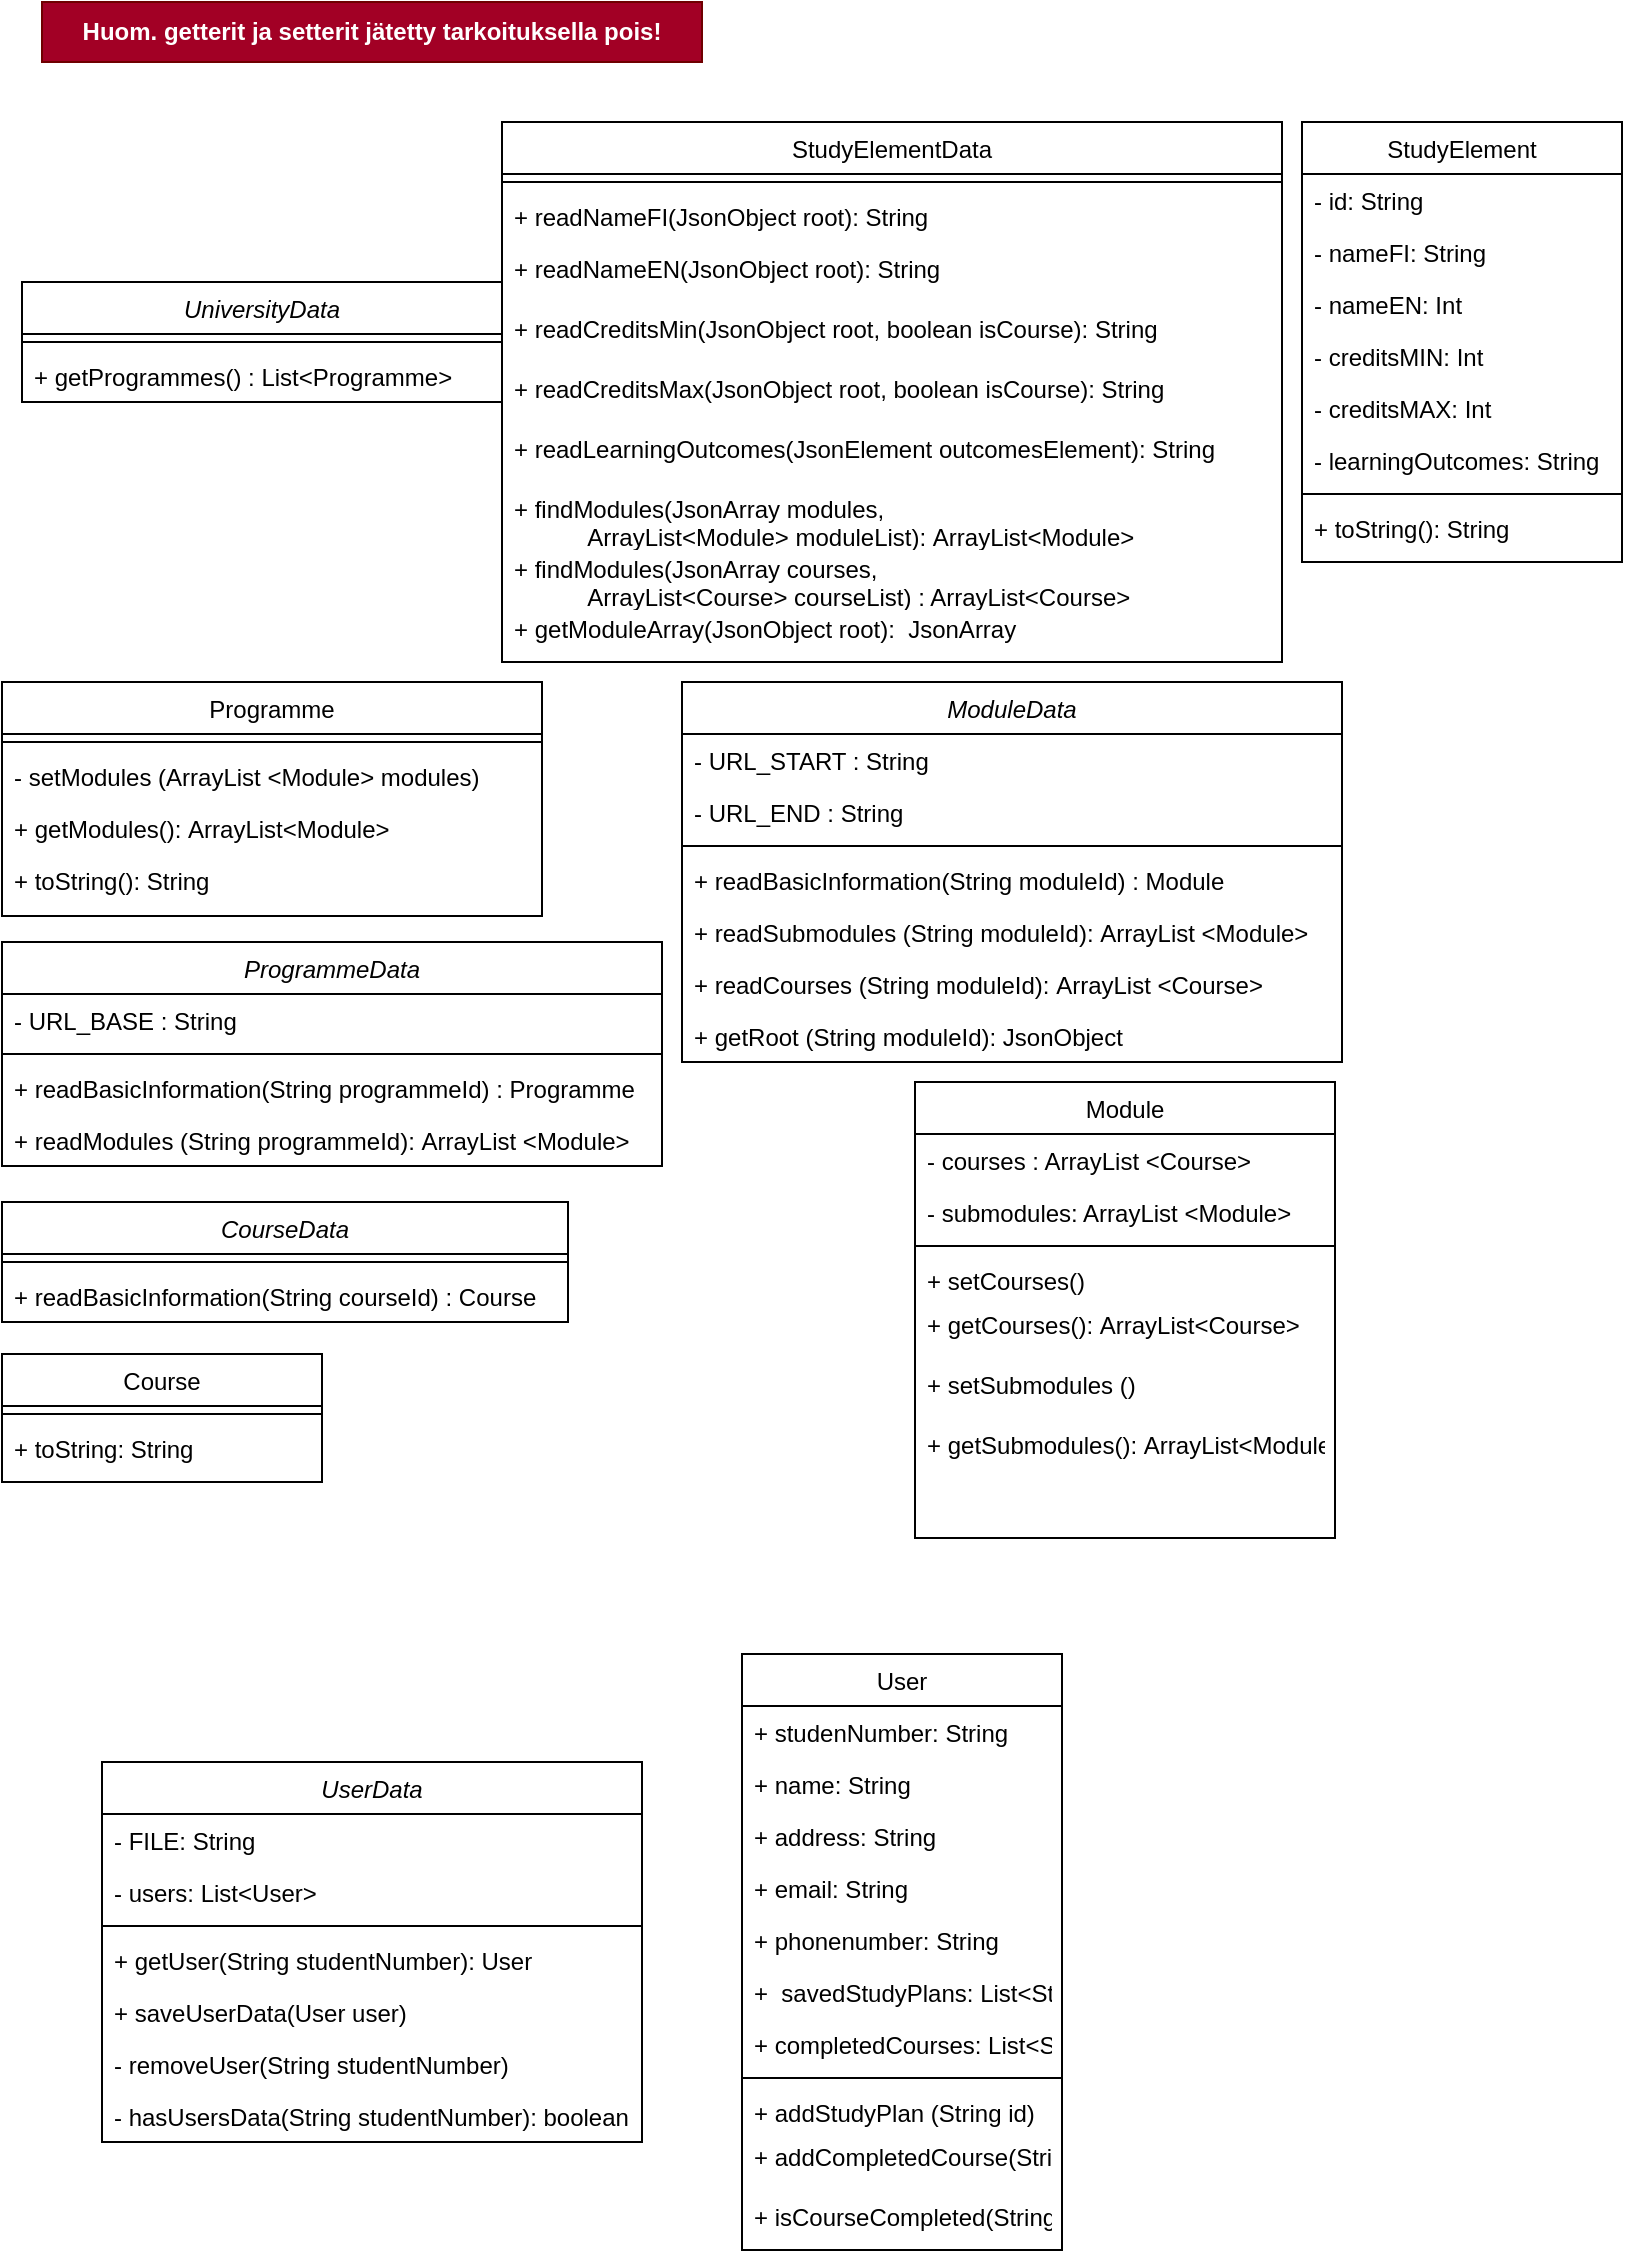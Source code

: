 <mxfile version="17.2.4" type="device"><diagram id="C5RBs43oDa-KdzZeNtuy" name="Page-1"><mxGraphModel dx="1700" dy="1104" grid="1" gridSize="10" guides="1" tooltips="1" connect="1" arrows="1" fold="1" page="1" pageScale="1" pageWidth="827" pageHeight="1169" math="0" shadow="0"><root><mxCell id="WIyWlLk6GJQsqaUBKTNV-0"/><mxCell id="WIyWlLk6GJQsqaUBKTNV-1" parent="WIyWlLk6GJQsqaUBKTNV-0"/><mxCell id="zkfFHV4jXpPFQw0GAbJ--0" value="UniversityData" style="swimlane;fontStyle=2;align=center;verticalAlign=top;childLayout=stackLayout;horizontal=1;startSize=26;horizontalStack=0;resizeParent=1;resizeLast=0;collapsible=1;marginBottom=0;rounded=0;shadow=0;strokeWidth=1;" parent="WIyWlLk6GJQsqaUBKTNV-1" vertex="1"><mxGeometry x="20" y="160" width="240" height="60" as="geometry"><mxRectangle x="230" y="140" width="160" height="26" as="alternateBounds"/></mxGeometry></mxCell><mxCell id="zkfFHV4jXpPFQw0GAbJ--4" value="" style="line;html=1;strokeWidth=1;align=left;verticalAlign=middle;spacingTop=-1;spacingLeft=3;spacingRight=3;rotatable=0;labelPosition=right;points=[];portConstraint=eastwest;" parent="zkfFHV4jXpPFQw0GAbJ--0" vertex="1"><mxGeometry y="26" width="240" height="8" as="geometry"/></mxCell><mxCell id="zkfFHV4jXpPFQw0GAbJ--5" value="+ getProgrammes() : List&lt;Programme&gt;" style="text;align=left;verticalAlign=top;spacingLeft=4;spacingRight=4;overflow=hidden;rotatable=0;points=[[0,0.5],[1,0.5]];portConstraint=eastwest;" parent="zkfFHV4jXpPFQw0GAbJ--0" vertex="1"><mxGeometry y="34" width="240" height="26" as="geometry"/></mxCell><mxCell id="zkfFHV4jXpPFQw0GAbJ--17" value="Programme" style="swimlane;fontStyle=0;align=center;verticalAlign=top;childLayout=stackLayout;horizontal=1;startSize=26;horizontalStack=0;resizeParent=1;resizeLast=0;collapsible=1;marginBottom=0;rounded=0;shadow=0;strokeWidth=1;" parent="WIyWlLk6GJQsqaUBKTNV-1" vertex="1"><mxGeometry x="10" y="360" width="270" height="117" as="geometry"><mxRectangle x="550" y="140" width="160" height="26" as="alternateBounds"/></mxGeometry></mxCell><mxCell id="zkfFHV4jXpPFQw0GAbJ--23" value="" style="line;html=1;strokeWidth=1;align=left;verticalAlign=middle;spacingTop=-1;spacingLeft=3;spacingRight=3;rotatable=0;labelPosition=right;points=[];portConstraint=eastwest;" parent="zkfFHV4jXpPFQw0GAbJ--17" vertex="1"><mxGeometry y="26" width="270" height="8" as="geometry"/></mxCell><mxCell id="zkfFHV4jXpPFQw0GAbJ--24" value="- setModules (ArrayList &lt;Module&gt; modules)" style="text;align=left;verticalAlign=top;spacingLeft=4;spacingRight=4;overflow=hidden;rotatable=0;points=[[0,0.5],[1,0.5]];portConstraint=eastwest;" parent="zkfFHV4jXpPFQw0GAbJ--17" vertex="1"><mxGeometry y="34" width="270" height="26" as="geometry"/></mxCell><mxCell id="zkfFHV4jXpPFQw0GAbJ--25" value="+ getModules(): ArrayList&lt;Module&gt;" style="text;align=left;verticalAlign=top;spacingLeft=4;spacingRight=4;overflow=hidden;rotatable=0;points=[[0,0.5],[1,0.5]];portConstraint=eastwest;" parent="zkfFHV4jXpPFQw0GAbJ--17" vertex="1"><mxGeometry y="60" width="270" height="26" as="geometry"/></mxCell><mxCell id="aXAPiO9tdWVaFkZNiL1S-40" value="+ toString(): String" style="text;align=left;verticalAlign=top;spacingLeft=4;spacingRight=4;overflow=hidden;rotatable=0;points=[[0,0.5],[1,0.5]];portConstraint=eastwest;" parent="zkfFHV4jXpPFQw0GAbJ--17" vertex="1"><mxGeometry y="86" width="270" height="26" as="geometry"/></mxCell><mxCell id="aXAPiO9tdWVaFkZNiL1S-5" value="Module" style="swimlane;fontStyle=0;align=center;verticalAlign=top;childLayout=stackLayout;horizontal=1;startSize=26;horizontalStack=0;resizeParent=1;resizeLast=0;collapsible=1;marginBottom=0;rounded=0;shadow=0;strokeWidth=1;" parent="WIyWlLk6GJQsqaUBKTNV-1" vertex="1"><mxGeometry x="466.5" y="560" width="210" height="228" as="geometry"><mxRectangle x="550" y="140" width="160" height="26" as="alternateBounds"/></mxGeometry></mxCell><mxCell id="aXAPiO9tdWVaFkZNiL1S-6" value="- courses : ArrayList &lt;Course&gt; " style="text;align=left;verticalAlign=top;spacingLeft=4;spacingRight=4;overflow=hidden;rotatable=0;points=[[0,0.5],[1,0.5]];portConstraint=eastwest;" parent="aXAPiO9tdWVaFkZNiL1S-5" vertex="1"><mxGeometry y="26" width="210" height="26" as="geometry"/></mxCell><mxCell id="aXAPiO9tdWVaFkZNiL1S-7" value="- submodules: ArrayList &lt;Module&gt;" style="text;align=left;verticalAlign=top;spacingLeft=4;spacingRight=4;overflow=hidden;rotatable=0;points=[[0,0.5],[1,0.5]];portConstraint=eastwest;rounded=0;shadow=0;html=0;" parent="aXAPiO9tdWVaFkZNiL1S-5" vertex="1"><mxGeometry y="52" width="210" height="26" as="geometry"/></mxCell><mxCell id="aXAPiO9tdWVaFkZNiL1S-9" value="" style="line;html=1;strokeWidth=1;align=left;verticalAlign=middle;spacingTop=-1;spacingLeft=3;spacingRight=3;rotatable=0;labelPosition=right;points=[];portConstraint=eastwest;" parent="aXAPiO9tdWVaFkZNiL1S-5" vertex="1"><mxGeometry y="78" width="210" height="8" as="geometry"/></mxCell><mxCell id="aXAPiO9tdWVaFkZNiL1S-10" value="+ setCourses() " style="text;align=left;verticalAlign=top;spacingLeft=4;spacingRight=4;overflow=hidden;rotatable=0;points=[[0,0.5],[1,0.5]];portConstraint=eastwest;" parent="aXAPiO9tdWVaFkZNiL1S-5" vertex="1"><mxGeometry y="86" width="210" height="22" as="geometry"/></mxCell><mxCell id="aXAPiO9tdWVaFkZNiL1S-11" value="+ getCourses(): ArrayList&lt;Course&gt;" style="text;align=left;verticalAlign=top;spacingLeft=4;spacingRight=4;overflow=hidden;rotatable=0;points=[[0,0.5],[1,0.5]];portConstraint=eastwest;" parent="aXAPiO9tdWVaFkZNiL1S-5" vertex="1"><mxGeometry y="108" width="210" height="30" as="geometry"/></mxCell><mxCell id="aXAPiO9tdWVaFkZNiL1S-17" value="+ setSubmodules ()" style="text;align=left;verticalAlign=top;spacingLeft=4;spacingRight=4;overflow=hidden;rotatable=0;points=[[0,0.5],[1,0.5]];portConstraint=eastwest;" parent="aXAPiO9tdWVaFkZNiL1S-5" vertex="1"><mxGeometry y="138" width="210" height="30" as="geometry"/></mxCell><mxCell id="CNVF2ArtXY9970Fz0MpV-44" value="+ getSubmodules(): ArrayList&lt;Module&gt;" style="text;align=left;verticalAlign=top;spacingLeft=4;spacingRight=4;overflow=hidden;rotatable=0;points=[[0,0.5],[1,0.5]];portConstraint=eastwest;" vertex="1" parent="aXAPiO9tdWVaFkZNiL1S-5"><mxGeometry y="168" width="210" height="30" as="geometry"/></mxCell><mxCell id="aXAPiO9tdWVaFkZNiL1S-18" value="Course" style="swimlane;fontStyle=0;align=center;verticalAlign=top;childLayout=stackLayout;horizontal=1;startSize=26;horizontalStack=0;resizeParent=1;resizeLast=0;collapsible=1;marginBottom=0;rounded=0;shadow=0;strokeWidth=1;" parent="WIyWlLk6GJQsqaUBKTNV-1" vertex="1"><mxGeometry x="10" y="696" width="160" height="64" as="geometry"><mxRectangle x="550" y="140" width="160" height="26" as="alternateBounds"/></mxGeometry></mxCell><mxCell id="aXAPiO9tdWVaFkZNiL1S-23" value="" style="line;html=1;strokeWidth=1;align=left;verticalAlign=middle;spacingTop=-1;spacingLeft=3;spacingRight=3;rotatable=0;labelPosition=right;points=[];portConstraint=eastwest;" parent="aXAPiO9tdWVaFkZNiL1S-18" vertex="1"><mxGeometry y="26" width="160" height="8" as="geometry"/></mxCell><mxCell id="CNVF2ArtXY9970Fz0MpV-45" value="+ toString: String" style="text;align=left;verticalAlign=top;spacingLeft=4;spacingRight=4;overflow=hidden;rotatable=0;points=[[0,0.5],[1,0.5]];portConstraint=eastwest;" vertex="1" parent="aXAPiO9tdWVaFkZNiL1S-18"><mxGeometry y="34" width="160" height="30" as="geometry"/></mxCell><mxCell id="aXAPiO9tdWVaFkZNiL1S-36" value="ProgrammeData" style="swimlane;fontStyle=2;align=center;verticalAlign=top;childLayout=stackLayout;horizontal=1;startSize=26;horizontalStack=0;resizeParent=1;resizeLast=0;collapsible=1;marginBottom=0;rounded=0;shadow=0;strokeWidth=1;" parent="WIyWlLk6GJQsqaUBKTNV-1" vertex="1"><mxGeometry x="10" y="490" width="330" height="112" as="geometry"><mxRectangle x="230" y="140" width="160" height="26" as="alternateBounds"/></mxGeometry></mxCell><mxCell id="CNVF2ArtXY9970Fz0MpV-43" value="- URL_BASE : String" style="text;align=left;verticalAlign=top;spacingLeft=4;spacingRight=4;overflow=hidden;rotatable=0;points=[[0,0.5],[1,0.5]];portConstraint=eastwest;" vertex="1" parent="aXAPiO9tdWVaFkZNiL1S-36"><mxGeometry y="26" width="330" height="26" as="geometry"/></mxCell><mxCell id="aXAPiO9tdWVaFkZNiL1S-37" value="" style="line;html=1;strokeWidth=1;align=left;verticalAlign=middle;spacingTop=-1;spacingLeft=3;spacingRight=3;rotatable=0;labelPosition=right;points=[];portConstraint=eastwest;" parent="aXAPiO9tdWVaFkZNiL1S-36" vertex="1"><mxGeometry y="52" width="330" height="8" as="geometry"/></mxCell><mxCell id="aXAPiO9tdWVaFkZNiL1S-38" value="+ readBasicInformation(String programmeId) : Programme" style="text;align=left;verticalAlign=top;spacingLeft=4;spacingRight=4;overflow=hidden;rotatable=0;points=[[0,0.5],[1,0.5]];portConstraint=eastwest;" parent="aXAPiO9tdWVaFkZNiL1S-36" vertex="1"><mxGeometry y="60" width="330" height="26" as="geometry"/></mxCell><mxCell id="aXAPiO9tdWVaFkZNiL1S-39" value="+ readModules (String programmeId): ArrayList &lt;Module&gt;" style="text;align=left;verticalAlign=top;spacingLeft=4;spacingRight=4;overflow=hidden;rotatable=0;points=[[0,0.5],[1,0.5]];portConstraint=eastwest;" parent="aXAPiO9tdWVaFkZNiL1S-36" vertex="1"><mxGeometry y="86" width="330" height="26" as="geometry"/></mxCell><mxCell id="CNVF2ArtXY9970Fz0MpV-0" value="UserData" style="swimlane;fontStyle=2;align=center;verticalAlign=top;childLayout=stackLayout;horizontal=1;startSize=26;horizontalStack=0;resizeParent=1;resizeLast=0;collapsible=1;marginBottom=0;rounded=0;shadow=0;strokeWidth=1;" vertex="1" parent="WIyWlLk6GJQsqaUBKTNV-1"><mxGeometry x="60" y="900" width="270" height="190" as="geometry"><mxRectangle x="230" y="140" width="160" height="26" as="alternateBounds"/></mxGeometry></mxCell><mxCell id="CNVF2ArtXY9970Fz0MpV-69" value="- FILE: String" style="text;align=left;verticalAlign=top;spacingLeft=4;spacingRight=4;overflow=hidden;rotatable=0;points=[[0,0.5],[1,0.5]];portConstraint=eastwest;" vertex="1" parent="CNVF2ArtXY9970Fz0MpV-0"><mxGeometry y="26" width="270" height="26" as="geometry"/></mxCell><mxCell id="CNVF2ArtXY9970Fz0MpV-70" value="- users: List&lt;User&gt;" style="text;align=left;verticalAlign=top;spacingLeft=4;spacingRight=4;overflow=hidden;rotatable=0;points=[[0,0.5],[1,0.5]];portConstraint=eastwest;" vertex="1" parent="CNVF2ArtXY9970Fz0MpV-0"><mxGeometry y="52" width="270" height="26" as="geometry"/></mxCell><mxCell id="CNVF2ArtXY9970Fz0MpV-1" value="" style="line;html=1;strokeWidth=1;align=left;verticalAlign=middle;spacingTop=-1;spacingLeft=3;spacingRight=3;rotatable=0;labelPosition=right;points=[];portConstraint=eastwest;" vertex="1" parent="CNVF2ArtXY9970Fz0MpV-0"><mxGeometry y="78" width="270" height="8" as="geometry"/></mxCell><mxCell id="CNVF2ArtXY9970Fz0MpV-2" value="+ getUser(String studentNumber): User" style="text;align=left;verticalAlign=top;spacingLeft=4;spacingRight=4;overflow=hidden;rotatable=0;points=[[0,0.5],[1,0.5]];portConstraint=eastwest;" vertex="1" parent="CNVF2ArtXY9970Fz0MpV-0"><mxGeometry y="86" width="270" height="26" as="geometry"/></mxCell><mxCell id="CNVF2ArtXY9970Fz0MpV-3" value="+ saveUserData(User user)" style="text;align=left;verticalAlign=top;spacingLeft=4;spacingRight=4;overflow=hidden;rotatable=0;points=[[0,0.5],[1,0.5]];portConstraint=eastwest;" vertex="1" parent="CNVF2ArtXY9970Fz0MpV-0"><mxGeometry y="112" width="270" height="26" as="geometry"/></mxCell><mxCell id="CNVF2ArtXY9970Fz0MpV-71" value="- removeUser(String studentNumber)" style="text;align=left;verticalAlign=top;spacingLeft=4;spacingRight=4;overflow=hidden;rotatable=0;points=[[0,0.5],[1,0.5]];portConstraint=eastwest;" vertex="1" parent="CNVF2ArtXY9970Fz0MpV-0"><mxGeometry y="138" width="270" height="26" as="geometry"/></mxCell><mxCell id="CNVF2ArtXY9970Fz0MpV-72" value="- hasUsersData(String studentNumber): boolean" style="text;align=left;verticalAlign=top;spacingLeft=4;spacingRight=4;overflow=hidden;rotatable=0;points=[[0,0.5],[1,0.5]];portConstraint=eastwest;" vertex="1" parent="CNVF2ArtXY9970Fz0MpV-0"><mxGeometry y="164" width="270" height="26" as="geometry"/></mxCell><mxCell id="CNVF2ArtXY9970Fz0MpV-4" value="User" style="swimlane;fontStyle=0;align=center;verticalAlign=top;childLayout=stackLayout;horizontal=1;startSize=26;horizontalStack=0;resizeParent=1;resizeLast=0;collapsible=1;marginBottom=0;rounded=0;shadow=0;strokeWidth=1;" vertex="1" parent="WIyWlLk6GJQsqaUBKTNV-1"><mxGeometry x="380" y="846" width="160" height="298" as="geometry"><mxRectangle x="550" y="140" width="160" height="26" as="alternateBounds"/></mxGeometry></mxCell><mxCell id="CNVF2ArtXY9970Fz0MpV-5" value="+ studenNumber: String" style="text;align=left;verticalAlign=top;spacingLeft=4;spacingRight=4;overflow=hidden;rotatable=0;points=[[0,0.5],[1,0.5]];portConstraint=eastwest;" vertex="1" parent="CNVF2ArtXY9970Fz0MpV-4"><mxGeometry y="26" width="160" height="26" as="geometry"/></mxCell><mxCell id="CNVF2ArtXY9970Fz0MpV-6" value="+ name: String&#10;" style="text;align=left;verticalAlign=top;spacingLeft=4;spacingRight=4;overflow=hidden;rotatable=0;points=[[0,0.5],[1,0.5]];portConstraint=eastwest;rounded=0;shadow=0;html=0;" vertex="1" parent="CNVF2ArtXY9970Fz0MpV-4"><mxGeometry y="52" width="160" height="26" as="geometry"/></mxCell><mxCell id="CNVF2ArtXY9970Fz0MpV-7" value="+ address: String" style="text;align=left;verticalAlign=top;spacingLeft=4;spacingRight=4;overflow=hidden;rotatable=0;points=[[0,0.5],[1,0.5]];portConstraint=eastwest;rounded=0;shadow=0;html=0;" vertex="1" parent="CNVF2ArtXY9970Fz0MpV-4"><mxGeometry y="78" width="160" height="26" as="geometry"/></mxCell><mxCell id="CNVF2ArtXY9970Fz0MpV-8" value="+ email: String&#10;" style="text;align=left;verticalAlign=top;spacingLeft=4;spacingRight=4;overflow=hidden;rotatable=0;points=[[0,0.5],[1,0.5]];portConstraint=eastwest;rounded=0;shadow=0;html=0;" vertex="1" parent="CNVF2ArtXY9970Fz0MpV-4"><mxGeometry y="104" width="160" height="26" as="geometry"/></mxCell><mxCell id="CNVF2ArtXY9970Fz0MpV-62" value="+ phonenumber: String&#10;" style="text;align=left;verticalAlign=top;spacingLeft=4;spacingRight=4;overflow=hidden;rotatable=0;points=[[0,0.5],[1,0.5]];portConstraint=eastwest;rounded=0;shadow=0;html=0;" vertex="1" parent="CNVF2ArtXY9970Fz0MpV-4"><mxGeometry y="130" width="160" height="26" as="geometry"/></mxCell><mxCell id="CNVF2ArtXY9970Fz0MpV-63" value="+  savedStudyPlans: List&lt;String&gt;" style="text;align=left;verticalAlign=top;spacingLeft=4;spacingRight=4;overflow=hidden;rotatable=0;points=[[0,0.5],[1,0.5]];portConstraint=eastwest;rounded=0;shadow=0;html=0;" vertex="1" parent="CNVF2ArtXY9970Fz0MpV-4"><mxGeometry y="156" width="160" height="26" as="geometry"/></mxCell><mxCell id="CNVF2ArtXY9970Fz0MpV-64" value="+ completedCourses: List&lt;String&gt;" style="text;align=left;verticalAlign=top;spacingLeft=4;spacingRight=4;overflow=hidden;rotatable=0;points=[[0,0.5],[1,0.5]];portConstraint=eastwest;rounded=0;shadow=0;html=0;" vertex="1" parent="CNVF2ArtXY9970Fz0MpV-4"><mxGeometry y="182" width="160" height="26" as="geometry"/></mxCell><mxCell id="CNVF2ArtXY9970Fz0MpV-9" value="" style="line;html=1;strokeWidth=1;align=left;verticalAlign=middle;spacingTop=-1;spacingLeft=3;spacingRight=3;rotatable=0;labelPosition=right;points=[];portConstraint=eastwest;" vertex="1" parent="CNVF2ArtXY9970Fz0MpV-4"><mxGeometry y="208" width="160" height="8" as="geometry"/></mxCell><mxCell id="CNVF2ArtXY9970Fz0MpV-10" value="+ addStudyPlan (String id)" style="text;align=left;verticalAlign=top;spacingLeft=4;spacingRight=4;overflow=hidden;rotatable=0;points=[[0,0.5],[1,0.5]];portConstraint=eastwest;" vertex="1" parent="CNVF2ArtXY9970Fz0MpV-4"><mxGeometry y="216" width="160" height="22" as="geometry"/></mxCell><mxCell id="CNVF2ArtXY9970Fz0MpV-11" value="+ addCompletedCourse(String id)" style="text;align=left;verticalAlign=top;spacingLeft=4;spacingRight=4;overflow=hidden;rotatable=0;points=[[0,0.5],[1,0.5]];portConstraint=eastwest;" vertex="1" parent="CNVF2ArtXY9970Fz0MpV-4"><mxGeometry y="238" width="160" height="30" as="geometry"/></mxCell><mxCell id="CNVF2ArtXY9970Fz0MpV-12" value="+ isCourseCompleted(String id): boolean" style="text;align=left;verticalAlign=top;spacingLeft=4;spacingRight=4;overflow=hidden;rotatable=0;points=[[0,0.5],[1,0.5]];portConstraint=eastwest;" vertex="1" parent="CNVF2ArtXY9970Fz0MpV-4"><mxGeometry y="268" width="160" height="30" as="geometry"/></mxCell><mxCell id="CNVF2ArtXY9970Fz0MpV-13" value="StudyElement" style="swimlane;fontStyle=0;align=center;verticalAlign=top;childLayout=stackLayout;horizontal=1;startSize=26;horizontalStack=0;resizeParent=1;resizeLast=0;collapsible=1;marginBottom=0;rounded=0;shadow=0;strokeWidth=1;" vertex="1" parent="WIyWlLk6GJQsqaUBKTNV-1"><mxGeometry x="660" y="80" width="160" height="220" as="geometry"><mxRectangle x="550" y="140" width="160" height="26" as="alternateBounds"/></mxGeometry></mxCell><mxCell id="CNVF2ArtXY9970Fz0MpV-14" value="- id: String" style="text;align=left;verticalAlign=top;spacingLeft=4;spacingRight=4;overflow=hidden;rotatable=0;points=[[0,0.5],[1,0.5]];portConstraint=eastwest;" vertex="1" parent="CNVF2ArtXY9970Fz0MpV-13"><mxGeometry y="26" width="160" height="26" as="geometry"/></mxCell><mxCell id="CNVF2ArtXY9970Fz0MpV-15" value="- nameFI: String&#10;" style="text;align=left;verticalAlign=top;spacingLeft=4;spacingRight=4;overflow=hidden;rotatable=0;points=[[0,0.5],[1,0.5]];portConstraint=eastwest;rounded=0;shadow=0;html=0;" vertex="1" parent="CNVF2ArtXY9970Fz0MpV-13"><mxGeometry y="52" width="160" height="26" as="geometry"/></mxCell><mxCell id="CNVF2ArtXY9970Fz0MpV-16" value="- nameEN: Int&#10;" style="text;align=left;verticalAlign=top;spacingLeft=4;spacingRight=4;overflow=hidden;rotatable=0;points=[[0,0.5],[1,0.5]];portConstraint=eastwest;rounded=0;shadow=0;html=0;" vertex="1" parent="CNVF2ArtXY9970Fz0MpV-13"><mxGeometry y="78" width="160" height="26" as="geometry"/></mxCell><mxCell id="CNVF2ArtXY9970Fz0MpV-31" value="- creditsMIN: Int" style="text;align=left;verticalAlign=top;spacingLeft=4;spacingRight=4;overflow=hidden;rotatable=0;points=[[0,0.5],[1,0.5]];portConstraint=eastwest;rounded=0;shadow=0;html=0;" vertex="1" parent="CNVF2ArtXY9970Fz0MpV-13"><mxGeometry y="104" width="160" height="26" as="geometry"/></mxCell><mxCell id="CNVF2ArtXY9970Fz0MpV-33" value="- creditsMAX: Int" style="text;align=left;verticalAlign=top;spacingLeft=4;spacingRight=4;overflow=hidden;rotatable=0;points=[[0,0.5],[1,0.5]];portConstraint=eastwest;rounded=0;shadow=0;html=0;" vertex="1" parent="CNVF2ArtXY9970Fz0MpV-13"><mxGeometry y="130" width="160" height="26" as="geometry"/></mxCell><mxCell id="CNVF2ArtXY9970Fz0MpV-32" value="- learningOutcomes: String&#10;" style="text;align=left;verticalAlign=top;spacingLeft=4;spacingRight=4;overflow=hidden;rotatable=0;points=[[0,0.5],[1,0.5]];portConstraint=eastwest;rounded=0;shadow=0;html=0;" vertex="1" parent="CNVF2ArtXY9970Fz0MpV-13"><mxGeometry y="156" width="160" height="26" as="geometry"/></mxCell><mxCell id="CNVF2ArtXY9970Fz0MpV-18" value="" style="line;html=1;strokeWidth=1;align=left;verticalAlign=middle;spacingTop=-1;spacingLeft=3;spacingRight=3;rotatable=0;labelPosition=right;points=[];portConstraint=eastwest;" vertex="1" parent="CNVF2ArtXY9970Fz0MpV-13"><mxGeometry y="182" width="160" height="8" as="geometry"/></mxCell><mxCell id="CNVF2ArtXY9970Fz0MpV-20" value="+ toString(): String" style="text;align=left;verticalAlign=top;spacingLeft=4;spacingRight=4;overflow=hidden;rotatable=0;points=[[0,0.5],[1,0.5]];portConstraint=eastwest;" vertex="1" parent="CNVF2ArtXY9970Fz0MpV-13"><mxGeometry y="190" width="160" height="30" as="geometry"/></mxCell><mxCell id="CNVF2ArtXY9970Fz0MpV-22" value="StudyElementData" style="swimlane;fontStyle=0;align=center;verticalAlign=top;childLayout=stackLayout;horizontal=1;startSize=26;horizontalStack=0;resizeParent=1;resizeLast=0;collapsible=1;marginBottom=0;rounded=0;shadow=0;strokeWidth=1;" vertex="1" parent="WIyWlLk6GJQsqaUBKTNV-1"><mxGeometry x="260" y="80" width="390" height="270" as="geometry"><mxRectangle x="550" y="140" width="160" height="26" as="alternateBounds"/></mxGeometry></mxCell><mxCell id="CNVF2ArtXY9970Fz0MpV-27" value="" style="line;html=1;strokeWidth=1;align=left;verticalAlign=middle;spacingTop=-1;spacingLeft=3;spacingRight=3;rotatable=0;labelPosition=right;points=[];portConstraint=eastwest;" vertex="1" parent="CNVF2ArtXY9970Fz0MpV-22"><mxGeometry y="26" width="390" height="8" as="geometry"/></mxCell><mxCell id="CNVF2ArtXY9970Fz0MpV-28" value="+ readNameFI(JsonObject root): String" style="text;align=left;verticalAlign=top;spacingLeft=4;spacingRight=4;overflow=hidden;rotatable=0;points=[[0,0.5],[1,0.5]];portConstraint=eastwest;" vertex="1" parent="CNVF2ArtXY9970Fz0MpV-22"><mxGeometry y="34" width="390" height="26" as="geometry"/></mxCell><mxCell id="CNVF2ArtXY9970Fz0MpV-36" value="+ readNameEN(JsonObject root): String" style="text;align=left;verticalAlign=top;spacingLeft=4;spacingRight=4;overflow=hidden;rotatable=0;points=[[0,0.5],[1,0.5]];portConstraint=eastwest;" vertex="1" parent="CNVF2ArtXY9970Fz0MpV-22"><mxGeometry y="60" width="390" height="30" as="geometry"/></mxCell><mxCell id="CNVF2ArtXY9970Fz0MpV-29" value="+ readCreditsMin(JsonObject root, boolean isCourse): String" style="text;align=left;verticalAlign=top;spacingLeft=4;spacingRight=4;overflow=hidden;rotatable=0;points=[[0,0.5],[1,0.5]];portConstraint=eastwest;" vertex="1" parent="CNVF2ArtXY9970Fz0MpV-22"><mxGeometry y="90" width="390" height="30" as="geometry"/></mxCell><mxCell id="CNVF2ArtXY9970Fz0MpV-38" value="+ readCreditsMax(JsonObject root, boolean isCourse): String" style="text;align=left;verticalAlign=top;spacingLeft=4;spacingRight=4;overflow=hidden;rotatable=0;points=[[0,0.5],[1,0.5]];portConstraint=eastwest;" vertex="1" parent="CNVF2ArtXY9970Fz0MpV-22"><mxGeometry y="120" width="390" height="30" as="geometry"/></mxCell><mxCell id="CNVF2ArtXY9970Fz0MpV-39" value="+ readLearningOutcomes(JsonElement outcomesElement): String" style="text;align=left;verticalAlign=top;spacingLeft=4;spacingRight=4;overflow=hidden;rotatable=0;points=[[0,0.5],[1,0.5]];portConstraint=eastwest;" vertex="1" parent="CNVF2ArtXY9970Fz0MpV-22"><mxGeometry y="150" width="390" height="30" as="geometry"/></mxCell><mxCell id="CNVF2ArtXY9970Fz0MpV-40" value="+ findModules(JsonArray modules, &#10;           ArrayList&lt;Module&gt; moduleList): ArrayList&lt;Module&gt;" style="text;align=left;verticalAlign=top;spacingLeft=4;spacingRight=4;overflow=hidden;rotatable=0;points=[[0,0.5],[1,0.5]];portConstraint=eastwest;" vertex="1" parent="CNVF2ArtXY9970Fz0MpV-22"><mxGeometry y="180" width="390" height="30" as="geometry"/></mxCell><mxCell id="CNVF2ArtXY9970Fz0MpV-41" value="+ findModules(JsonArray courses, &#10;           ArrayList&lt;Course&gt; courseList) : ArrayList&lt;Course&gt;" style="text;align=left;verticalAlign=top;spacingLeft=4;spacingRight=4;overflow=hidden;rotatable=0;points=[[0,0.5],[1,0.5]];portConstraint=eastwest;" vertex="1" parent="CNVF2ArtXY9970Fz0MpV-22"><mxGeometry y="210" width="390" height="30" as="geometry"/></mxCell><mxCell id="CNVF2ArtXY9970Fz0MpV-42" value="+ getModuleArray(JsonObject root):  JsonArray" style="text;align=left;verticalAlign=top;spacingLeft=4;spacingRight=4;overflow=hidden;rotatable=0;points=[[0,0.5],[1,0.5]];portConstraint=eastwest;" vertex="1" parent="CNVF2ArtXY9970Fz0MpV-22"><mxGeometry y="240" width="390" height="30" as="geometry"/></mxCell><mxCell id="CNVF2ArtXY9970Fz0MpV-35" value="&lt;b&gt;Huom. getterit ja setterit jätetty tarkoituksella pois!&lt;/b&gt;" style="text;html=1;strokeColor=#6F0000;fillColor=#a20025;align=center;verticalAlign=middle;whiteSpace=wrap;rounded=0;fontColor=#ffffff;" vertex="1" parent="WIyWlLk6GJQsqaUBKTNV-1"><mxGeometry x="30" y="20" width="330" height="30" as="geometry"/></mxCell><mxCell id="CNVF2ArtXY9970Fz0MpV-46" value="ModuleData" style="swimlane;fontStyle=2;align=center;verticalAlign=top;childLayout=stackLayout;horizontal=1;startSize=26;horizontalStack=0;resizeParent=1;resizeLast=0;collapsible=1;marginBottom=0;rounded=0;shadow=0;strokeWidth=1;" vertex="1" parent="WIyWlLk6GJQsqaUBKTNV-1"><mxGeometry x="350" y="360" width="330" height="190" as="geometry"><mxRectangle x="230" y="140" width="160" height="26" as="alternateBounds"/></mxGeometry></mxCell><mxCell id="CNVF2ArtXY9970Fz0MpV-47" value="- URL_START : String" style="text;align=left;verticalAlign=top;spacingLeft=4;spacingRight=4;overflow=hidden;rotatable=0;points=[[0,0.5],[1,0.5]];portConstraint=eastwest;" vertex="1" parent="CNVF2ArtXY9970Fz0MpV-46"><mxGeometry y="26" width="330" height="26" as="geometry"/></mxCell><mxCell id="CNVF2ArtXY9970Fz0MpV-51" value="- URL_END : String" style="text;align=left;verticalAlign=top;spacingLeft=4;spacingRight=4;overflow=hidden;rotatable=0;points=[[0,0.5],[1,0.5]];portConstraint=eastwest;" vertex="1" parent="CNVF2ArtXY9970Fz0MpV-46"><mxGeometry y="52" width="330" height="26" as="geometry"/></mxCell><mxCell id="CNVF2ArtXY9970Fz0MpV-48" value="" style="line;html=1;strokeWidth=1;align=left;verticalAlign=middle;spacingTop=-1;spacingLeft=3;spacingRight=3;rotatable=0;labelPosition=right;points=[];portConstraint=eastwest;" vertex="1" parent="CNVF2ArtXY9970Fz0MpV-46"><mxGeometry y="78" width="330" height="8" as="geometry"/></mxCell><mxCell id="CNVF2ArtXY9970Fz0MpV-49" value="+ readBasicInformation(String moduleId) : Module" style="text;align=left;verticalAlign=top;spacingLeft=4;spacingRight=4;overflow=hidden;rotatable=0;points=[[0,0.5],[1,0.5]];portConstraint=eastwest;" vertex="1" parent="CNVF2ArtXY9970Fz0MpV-46"><mxGeometry y="86" width="330" height="26" as="geometry"/></mxCell><mxCell id="CNVF2ArtXY9970Fz0MpV-50" value="+ readSubmodules (String moduleId): ArrayList &lt;Module&gt;" style="text;align=left;verticalAlign=top;spacingLeft=4;spacingRight=4;overflow=hidden;rotatable=0;points=[[0,0.5],[1,0.5]];portConstraint=eastwest;" vertex="1" parent="CNVF2ArtXY9970Fz0MpV-46"><mxGeometry y="112" width="330" height="26" as="geometry"/></mxCell><mxCell id="CNVF2ArtXY9970Fz0MpV-52" value="+ readCourses (String moduleId): ArrayList &lt;Course&gt;" style="text;align=left;verticalAlign=top;spacingLeft=4;spacingRight=4;overflow=hidden;rotatable=0;points=[[0,0.5],[1,0.5]];portConstraint=eastwest;" vertex="1" parent="CNVF2ArtXY9970Fz0MpV-46"><mxGeometry y="138" width="330" height="26" as="geometry"/></mxCell><mxCell id="CNVF2ArtXY9970Fz0MpV-53" value="+ getRoot (String moduleId): JsonObject" style="text;align=left;verticalAlign=top;spacingLeft=4;spacingRight=4;overflow=hidden;rotatable=0;points=[[0,0.5],[1,0.5]];portConstraint=eastwest;" vertex="1" parent="CNVF2ArtXY9970Fz0MpV-46"><mxGeometry y="164" width="330" height="26" as="geometry"/></mxCell><mxCell id="CNVF2ArtXY9970Fz0MpV-54" value="CourseData" style="swimlane;fontStyle=2;align=center;verticalAlign=top;childLayout=stackLayout;horizontal=1;startSize=26;horizontalStack=0;resizeParent=1;resizeLast=0;collapsible=1;marginBottom=0;rounded=0;shadow=0;strokeWidth=1;" vertex="1" parent="WIyWlLk6GJQsqaUBKTNV-1"><mxGeometry x="10" y="620" width="283" height="60" as="geometry"><mxRectangle x="230" y="140" width="160" height="26" as="alternateBounds"/></mxGeometry></mxCell><mxCell id="CNVF2ArtXY9970Fz0MpV-57" value="" style="line;html=1;strokeWidth=1;align=left;verticalAlign=middle;spacingTop=-1;spacingLeft=3;spacingRight=3;rotatable=0;labelPosition=right;points=[];portConstraint=eastwest;" vertex="1" parent="CNVF2ArtXY9970Fz0MpV-54"><mxGeometry y="26" width="283" height="8" as="geometry"/></mxCell><mxCell id="CNVF2ArtXY9970Fz0MpV-58" value="+ readBasicInformation(String courseId) : Course" style="text;align=left;verticalAlign=top;spacingLeft=4;spacingRight=4;overflow=hidden;rotatable=0;points=[[0,0.5],[1,0.5]];portConstraint=eastwest;" vertex="1" parent="CNVF2ArtXY9970Fz0MpV-54"><mxGeometry y="34" width="283" height="26" as="geometry"/></mxCell></root></mxGraphModel></diagram></mxfile>